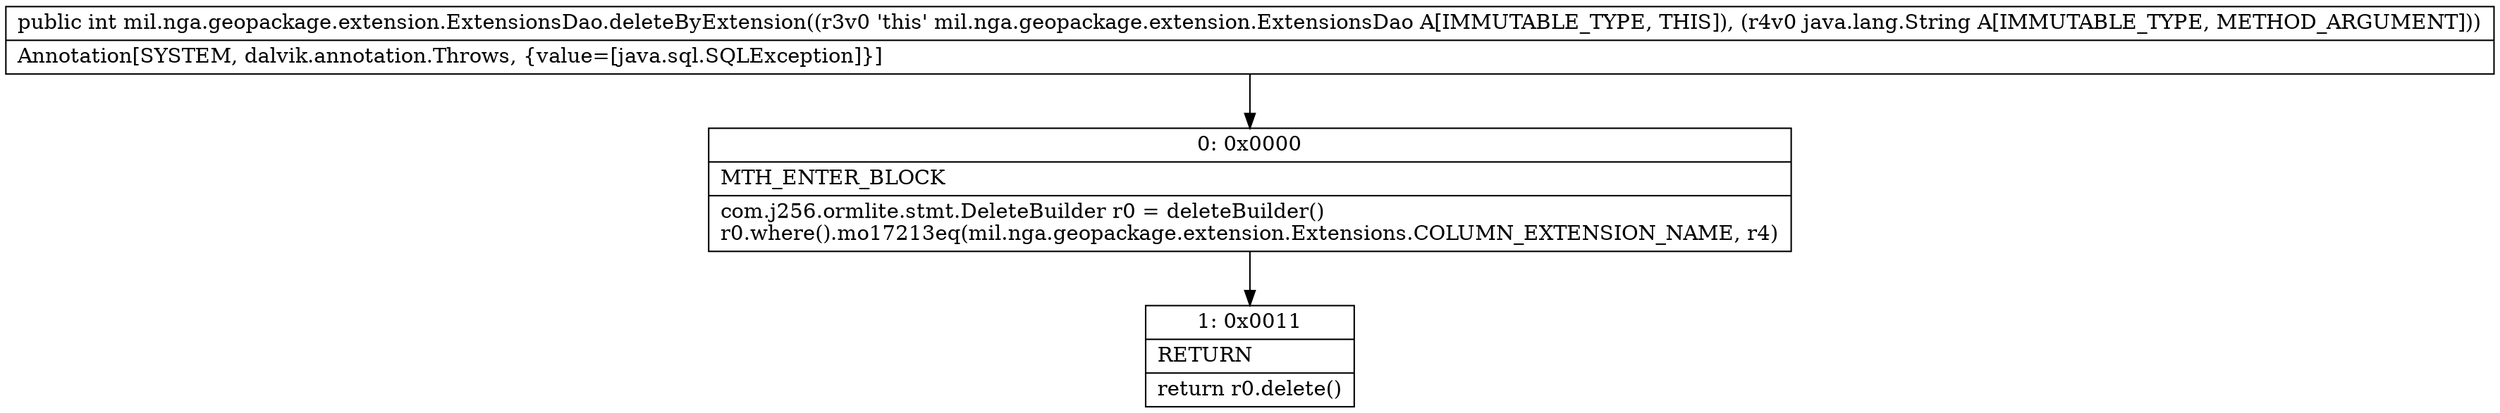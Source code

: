 digraph "CFG formil.nga.geopackage.extension.ExtensionsDao.deleteByExtension(Ljava\/lang\/String;)I" {
Node_0 [shape=record,label="{0\:\ 0x0000|MTH_ENTER_BLOCK\l|com.j256.ormlite.stmt.DeleteBuilder r0 = deleteBuilder()\lr0.where().mo17213eq(mil.nga.geopackage.extension.Extensions.COLUMN_EXTENSION_NAME, r4)\l}"];
Node_1 [shape=record,label="{1\:\ 0x0011|RETURN\l|return r0.delete()\l}"];
MethodNode[shape=record,label="{public int mil.nga.geopackage.extension.ExtensionsDao.deleteByExtension((r3v0 'this' mil.nga.geopackage.extension.ExtensionsDao A[IMMUTABLE_TYPE, THIS]), (r4v0 java.lang.String A[IMMUTABLE_TYPE, METHOD_ARGUMENT]))  | Annotation[SYSTEM, dalvik.annotation.Throws, \{value=[java.sql.SQLException]\}]\l}"];
MethodNode -> Node_0;
Node_0 -> Node_1;
}

